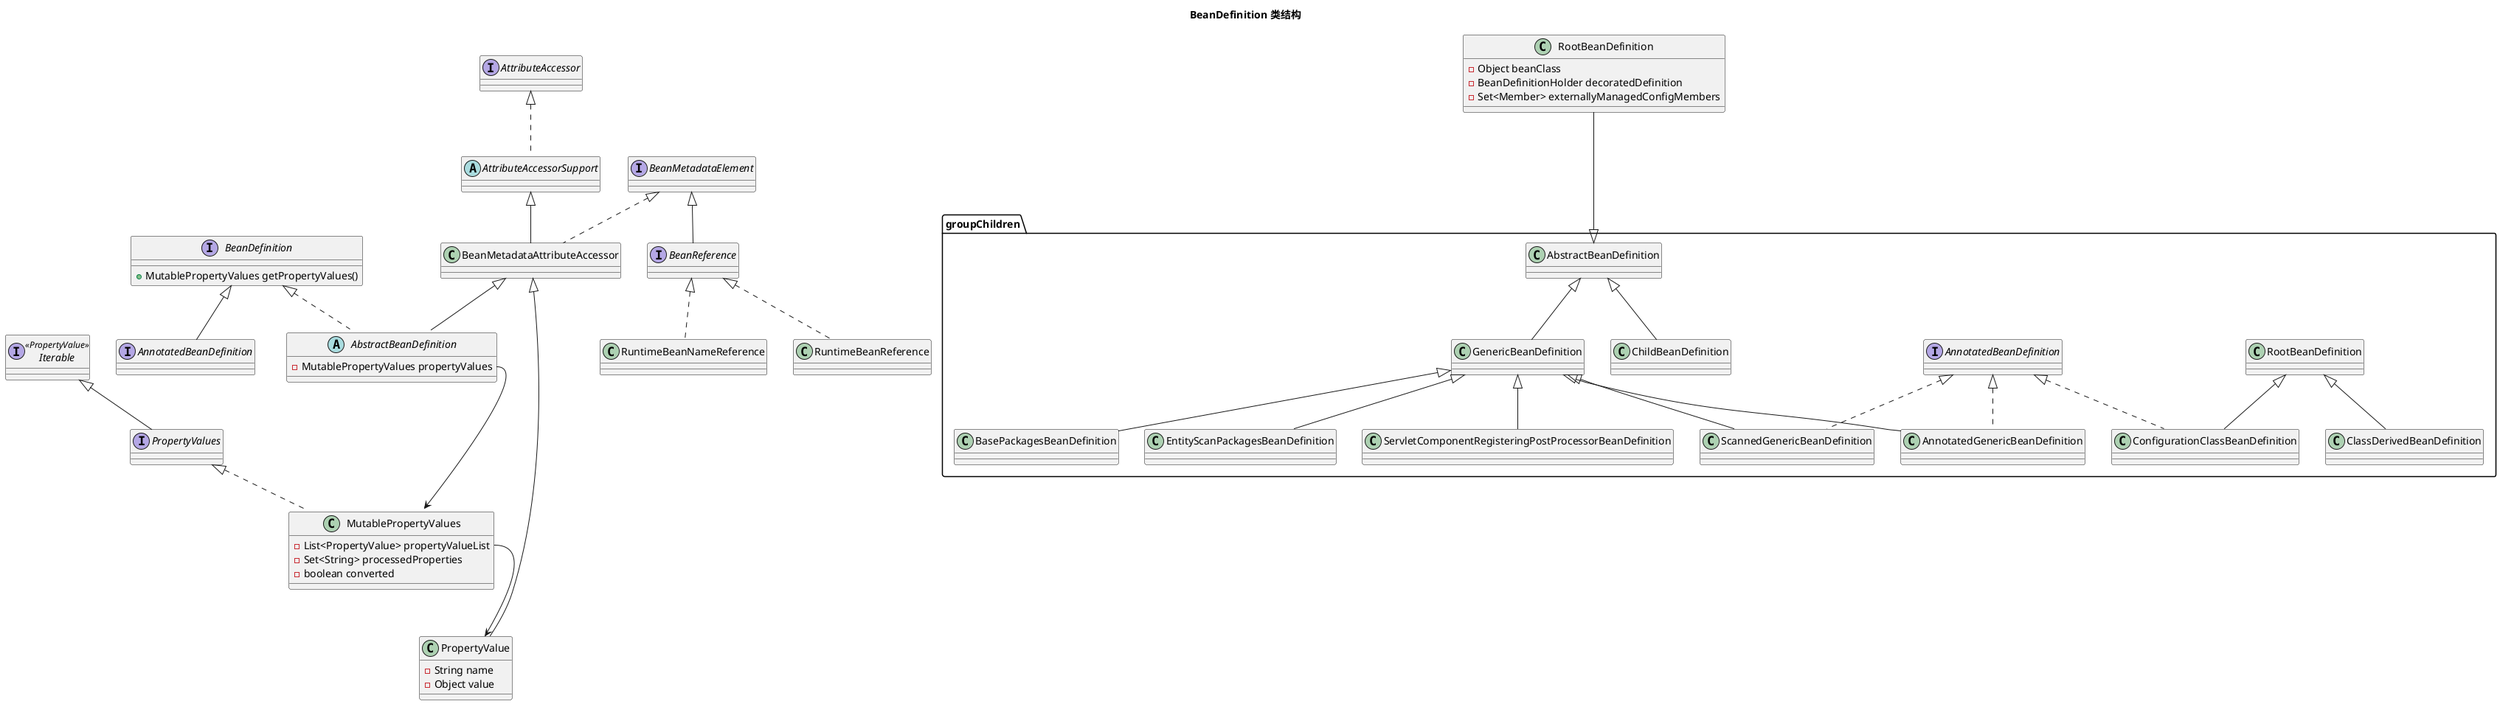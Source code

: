 
@startuml
title BeanDefinition 类结构

'子类
namespace groupChildren{
    class AnnotatedGenericBeanDefinition extends GenericBeanDefinition implements AnnotatedBeanDefinition
    class ConfigurationClassBeanDefinition extends RootBeanDefinition implements AnnotatedBeanDefinition
    class ClassDerivedBeanDefinition extends RootBeanDefinition
    class ChildBeanDefinition extends AbstractBeanDefinition
    class ScannedGenericBeanDefinition extends GenericBeanDefinition implements AnnotatedBeanDefinition
    class BasePackagesBeanDefinition extends GenericBeanDefinition
    class EntityScanPackagesBeanDefinition extends GenericBeanDefinition
    class ServletComponentRegisteringPostProcessorBeanDefinition extends GenericBeanDefinition
    class GenericBeanDefinition extends AbstractBeanDefinition
}

interface AnnotatedBeanDefinition extends BeanDefinition
class RootBeanDefinition {
    - Object beanClass
    - BeanDefinitionHolder decoratedDefinition
    - Set<Member> externallyManagedConfigMembers
}
RootBeanDefinition ---|> AbstractBeanDefinition



interface BeanDefinition{
    + MutablePropertyValues getPropertyValues()
}

abstract class AbstractBeanDefinition extends BeanMetadataAttributeAccessor implements BeanDefinition{
    - MutablePropertyValues propertyValues
}
AbstractBeanDefinition::MutablePropertyValues ---> MutablePropertyValues




interface BeanReference extends BeanMetadataElement
class RuntimeBeanNameReference implements BeanReference
class RuntimeBeanReference implements BeanReference

interface AttributeAccessor
abstract class AttributeAccessorSupport implements AttributeAccessor
class BeanMetadataAttributeAccessor extends AttributeAccessorSupport implements BeanMetadataElement
class PropertyValue extends BeanMetadataAttributeAccessor{
	- String name
	- Object value
}
class MutablePropertyValues implements PropertyValues{
    - List<PropertyValue> propertyValueList
    - Set<String> processedProperties
    - boolean converted
}
MutablePropertyValues::propertyValueList --> PropertyValue
interface PropertyValues
interface  Iterable << PropertyValue >>
PropertyValues -u-|> Iterable

@enduml